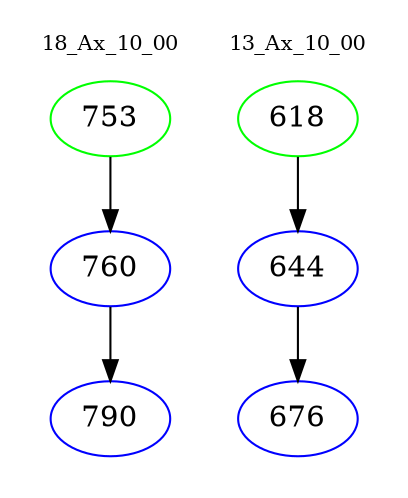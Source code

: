 digraph{
subgraph cluster_0 {
color = white
label = "18_Ax_10_00";
fontsize=10;
T0_753 [label="753", color="green"]
T0_753 -> T0_760 [color="black"]
T0_760 [label="760", color="blue"]
T0_760 -> T0_790 [color="black"]
T0_790 [label="790", color="blue"]
}
subgraph cluster_1 {
color = white
label = "13_Ax_10_00";
fontsize=10;
T1_618 [label="618", color="green"]
T1_618 -> T1_644 [color="black"]
T1_644 [label="644", color="blue"]
T1_644 -> T1_676 [color="black"]
T1_676 [label="676", color="blue"]
}
}
